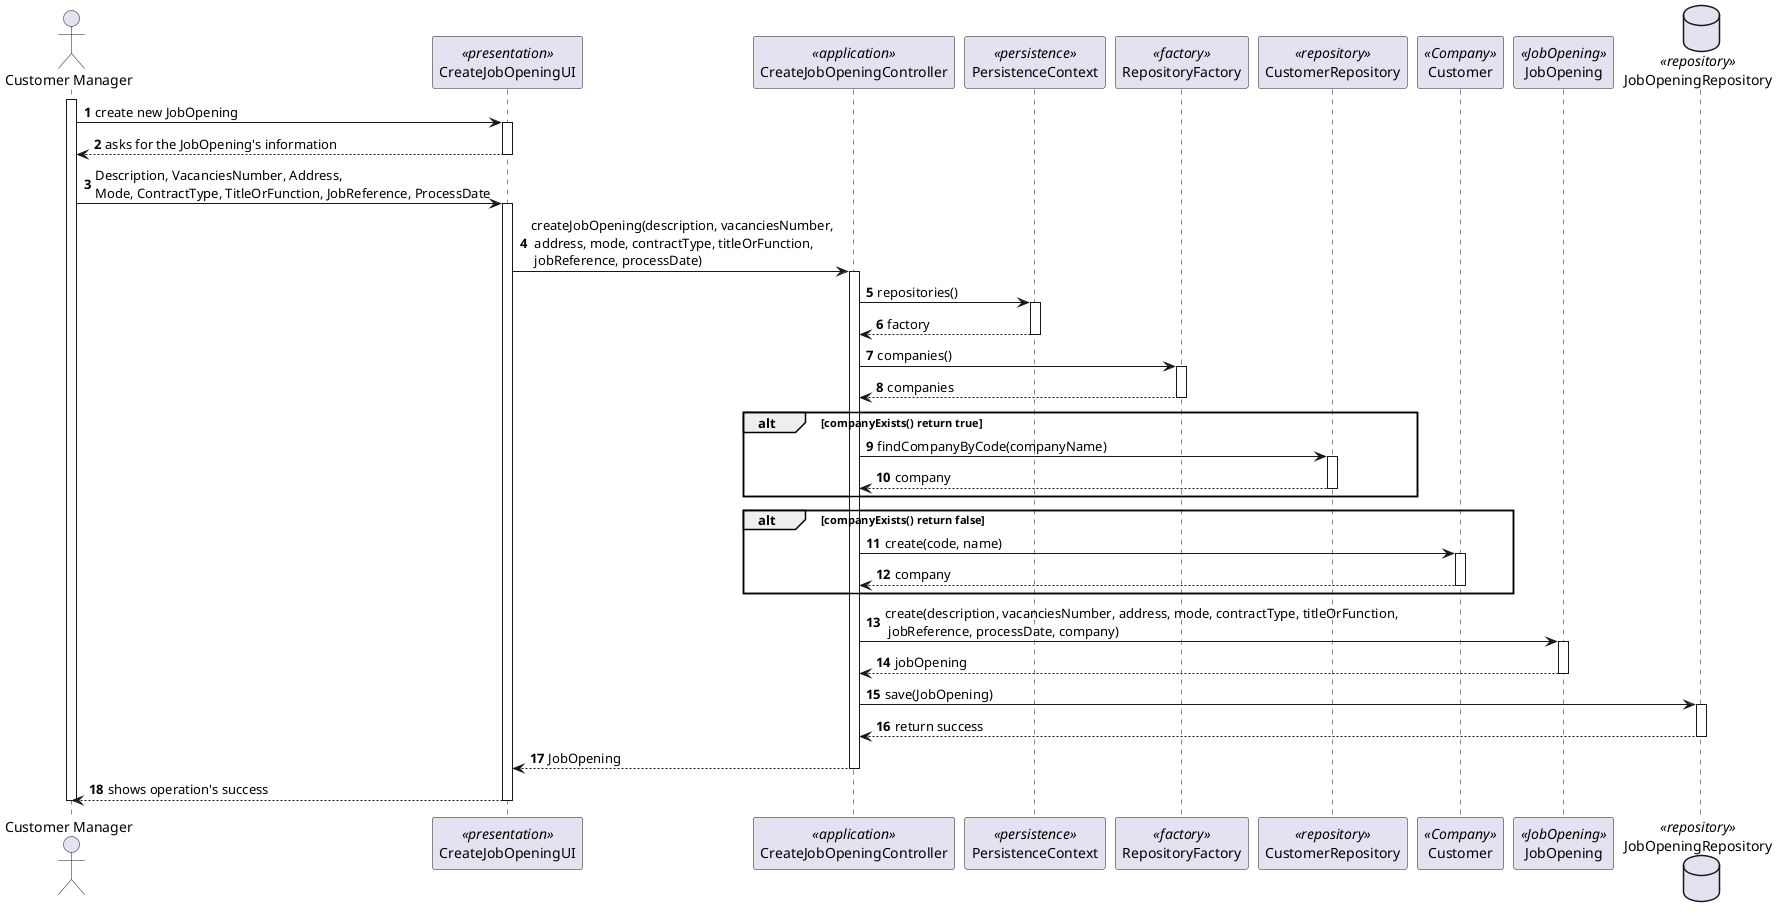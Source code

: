 @startuml
autonumber


actor "Customer Manager" as CM
participant CreateJobOpeningUI <<presentation>>
participant CreateJobOpeningController<<application>>
participant PersistenceContext<<persistence>>
participant RepositoryFactory<<factory>>
participant CustomerRepository <<repository>>
participant Customer <<Company>>
participant JobOpening <<JobOpening>>
database JobOpeningRepository <<repository>>

activate CM


    CM -> CreateJobOpeningUI: create new JobOpening

        activate CreateJobOpeningUI

    CreateJobOpeningUI --> CM: asks for the JobOpening's information

        deactivate CreateJobOpeningUI

    CM -> CreateJobOpeningUI : Description, VacanciesNumber, Address, \nMode, ContractType, TitleOrFunction, JobReference, ProcessDate

        activate CreateJobOpeningUI

    CreateJobOpeningUI -> CreateJobOpeningController: createJobOpening(description, vacanciesNumber, \n address, mode, contractType, titleOrFunction, \n jobReference, processDate)

        activate CreateJobOpeningController

    CreateJobOpeningController -> PersistenceContext : repositories()

        activate PersistenceContext

    PersistenceContext --> CreateJobOpeningController : factory

        deactivate PersistenceContext

    CreateJobOpeningController -> RepositoryFactory : companies()

        activate RepositoryFactory

    RepositoryFactory --> CreateJobOpeningController : companies

        deactivate RepositoryFactory

alt companyExists() return true

    CreateJobOpeningController -> CustomerRepository : findCompanyByCode(companyName)
        activate CustomerRepository

    CustomerRepository --> CreateJobOpeningController : company
        deactivate CustomerRepository
end alt


alt companyExists() return false
    CreateJobOpeningController -> Customer: create(code, name)
        activate Customer

    Customer --> CreateJobOpeningController: company
        deactivate Customer
end alt

    CreateJobOpeningController -> JobOpening: create(description, vacanciesNumber, address, mode, contractType, titleOrFunction, \n jobReference, processDate, company)

        activate JobOpening

    JobOpening --> CreateJobOpeningController: jobOpening

        deactivate JobOpening

    CreateJobOpeningController -> JobOpeningRepository : save(JobOpening)

        activate JobOpeningRepository

    JobOpeningRepository --> CreateJobOpeningController: return success

        deactivate JobOpeningRepository

    CreateJobOpeningController --> CreateJobOpeningUI : JobOpening

        deactivate CreateJobOpeningController

    CreateJobOpeningUI --> CM : shows operation's success

        deactivate CreateJobOpeningUI

        deactivate CM

@enduml